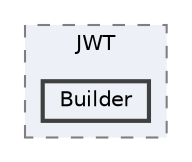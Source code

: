 digraph "C:/Users/adenf/RiderProjects/Openlabs.Mgcxm/Openlabs.Mgcxm/JWT/Builder"
{
 // LATEX_PDF_SIZE
  bgcolor="transparent";
  edge [fontname=Helvetica,fontsize=10,labelfontname=Helvetica,labelfontsize=10];
  node [fontname=Helvetica,fontsize=10,shape=box,height=0.2,width=0.4];
  compound=true
  subgraph clusterdir_cb676df328d34b1ef2c9afe540e7d538 {
    graph [ bgcolor="#edf0f7", pencolor="grey50", label="JWT", fontname=Helvetica,fontsize=10 style="filled,dashed", URL="dir_cb676df328d34b1ef2c9afe540e7d538.html",tooltip=""]
  dir_ae26df19305ee0fef5eab7f40b32a9a3 [label="Builder", fillcolor="#edf0f7", color="grey25", style="filled,bold", URL="dir_ae26df19305ee0fef5eab7f40b32a9a3.html",tooltip=""];
  }
}
